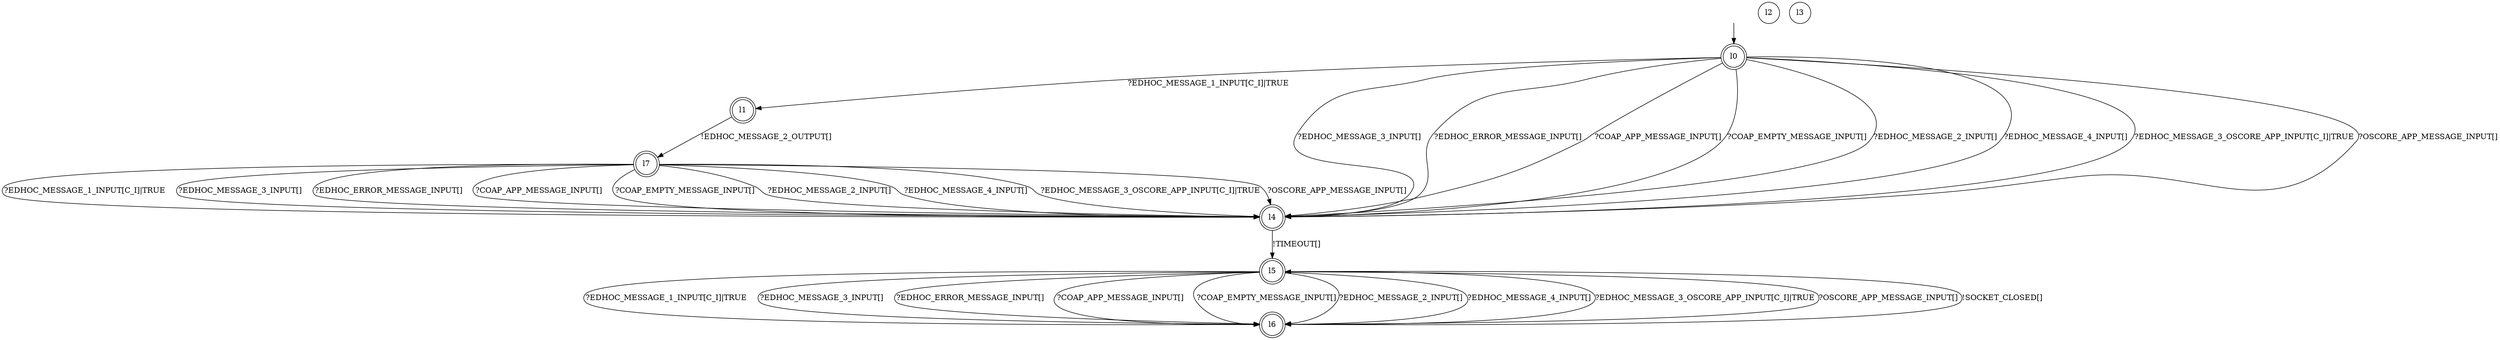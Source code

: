 digraph RA {
"" [shape=none,label=<>]
"l0" [shape=doublecircle]
"l1" [shape=doublecircle]
"l2" [shape=circle]
"l3" [shape=circle]
"l4" [shape=doublecircle]
"l5" [shape=doublecircle]
"l6" [shape=doublecircle]
"l7" [shape=doublecircle]
"" -> "l0"
"l0" -> "l1" [label=<?EDHOC_MESSAGE_1_INPUT[C_I]|TRUE>]
"l0" -> "l4" [label=<?EDHOC_MESSAGE_3_INPUT[]>]
"l0" -> "l4" [label=<?EDHOC_ERROR_MESSAGE_INPUT[]>]
"l0" -> "l4" [label=<?COAP_APP_MESSAGE_INPUT[]>]
"l0" -> "l4" [label=<?COAP_EMPTY_MESSAGE_INPUT[]>]
"l0" -> "l4" [label=<?EDHOC_MESSAGE_2_INPUT[]>]
"l0" -> "l4" [label=<?EDHOC_MESSAGE_4_INPUT[]>]
"l0" -> "l4" [label=<?EDHOC_MESSAGE_3_OSCORE_APP_INPUT[C_I]|TRUE>]
"l0" -> "l4" [label=<?OSCORE_APP_MESSAGE_INPUT[]>]
"l1" -> "l7" [label=<!EDHOC_MESSAGE_2_OUTPUT[]>]
"l4" -> "l5" [label=<!TIMEOUT[]>]
"l5" -> "l6" [label=<?EDHOC_MESSAGE_1_INPUT[C_I]|TRUE>]
"l5" -> "l6" [label=<?EDHOC_MESSAGE_3_INPUT[]>]
"l5" -> "l6" [label=<?EDHOC_ERROR_MESSAGE_INPUT[]>]
"l5" -> "l6" [label=<?COAP_APP_MESSAGE_INPUT[]>]
"l5" -> "l6" [label=<?COAP_EMPTY_MESSAGE_INPUT[]>]
"l5" -> "l6" [label=<?EDHOC_MESSAGE_2_INPUT[]>]
"l5" -> "l6" [label=<?EDHOC_MESSAGE_4_INPUT[]>]
"l5" -> "l6" [label=<?EDHOC_MESSAGE_3_OSCORE_APP_INPUT[C_I]|TRUE>]
"l5" -> "l6" [label=<?OSCORE_APP_MESSAGE_INPUT[]>]
"l6" -> "l5" [label=<!SOCKET_CLOSED[]>]
"l7" -> "l4" [label=<?EDHOC_MESSAGE_1_INPUT[C_I]|TRUE>]
"l7" -> "l4" [label=<?EDHOC_MESSAGE_3_INPUT[]>]
"l7" -> "l4" [label=<?EDHOC_ERROR_MESSAGE_INPUT[]>]
"l7" -> "l4" [label=<?COAP_APP_MESSAGE_INPUT[]>]
"l7" -> "l4" [label=<?COAP_EMPTY_MESSAGE_INPUT[]>]
"l7" -> "l4" [label=<?EDHOC_MESSAGE_2_INPUT[]>]
"l7" -> "l4" [label=<?EDHOC_MESSAGE_4_INPUT[]>]
"l7" -> "l4" [label=<?EDHOC_MESSAGE_3_OSCORE_APP_INPUT[C_I]|TRUE>]
"l7" -> "l4" [label=<?OSCORE_APP_MESSAGE_INPUT[]>]
}
